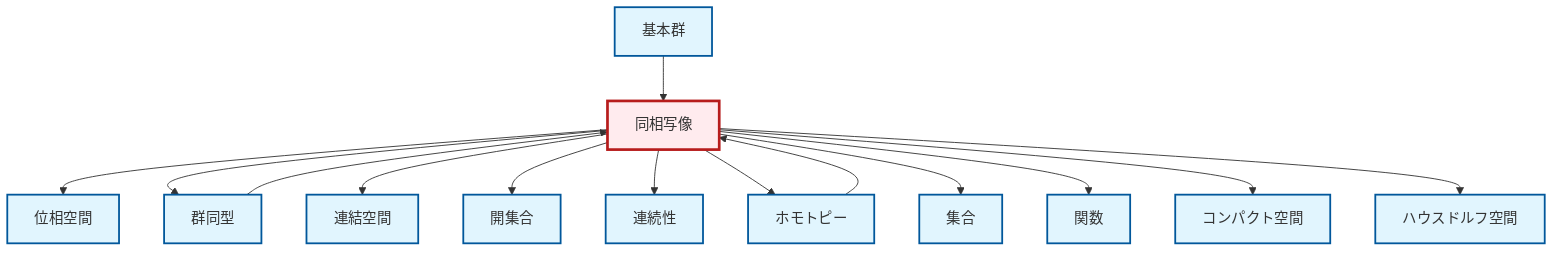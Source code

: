graph TD
    classDef definition fill:#e1f5fe,stroke:#01579b,stroke-width:2px
    classDef theorem fill:#f3e5f5,stroke:#4a148c,stroke-width:2px
    classDef axiom fill:#fff3e0,stroke:#e65100,stroke-width:2px
    classDef example fill:#e8f5e9,stroke:#1b5e20,stroke-width:2px
    classDef current fill:#ffebee,stroke:#b71c1c,stroke-width:3px
    def-hausdorff["ハウスドルフ空間"]:::definition
    def-set["集合"]:::definition
    def-fundamental-group["基本群"]:::definition
    def-function["関数"]:::definition
    def-isomorphism["群同型"]:::definition
    def-compact["コンパクト空間"]:::definition
    def-topological-space["位相空間"]:::definition
    def-continuity["連続性"]:::definition
    def-connected["連結空間"]:::definition
    def-open-set["開集合"]:::definition
    def-homotopy["ホモトピー"]:::definition
    def-homeomorphism["同相写像"]:::definition
    def-homeomorphism --> def-topological-space
    def-homotopy --> def-homeomorphism
    def-homeomorphism --> def-isomorphism
    def-homeomorphism --> def-connected
    def-homeomorphism --> def-open-set
    def-fundamental-group --> def-homeomorphism
    def-isomorphism --> def-homeomorphism
    def-homeomorphism --> def-continuity
    def-homeomorphism --> def-homotopy
    def-homeomorphism --> def-set
    def-homeomorphism --> def-function
    def-homeomorphism --> def-compact
    def-homeomorphism --> def-hausdorff
    class def-homeomorphism current